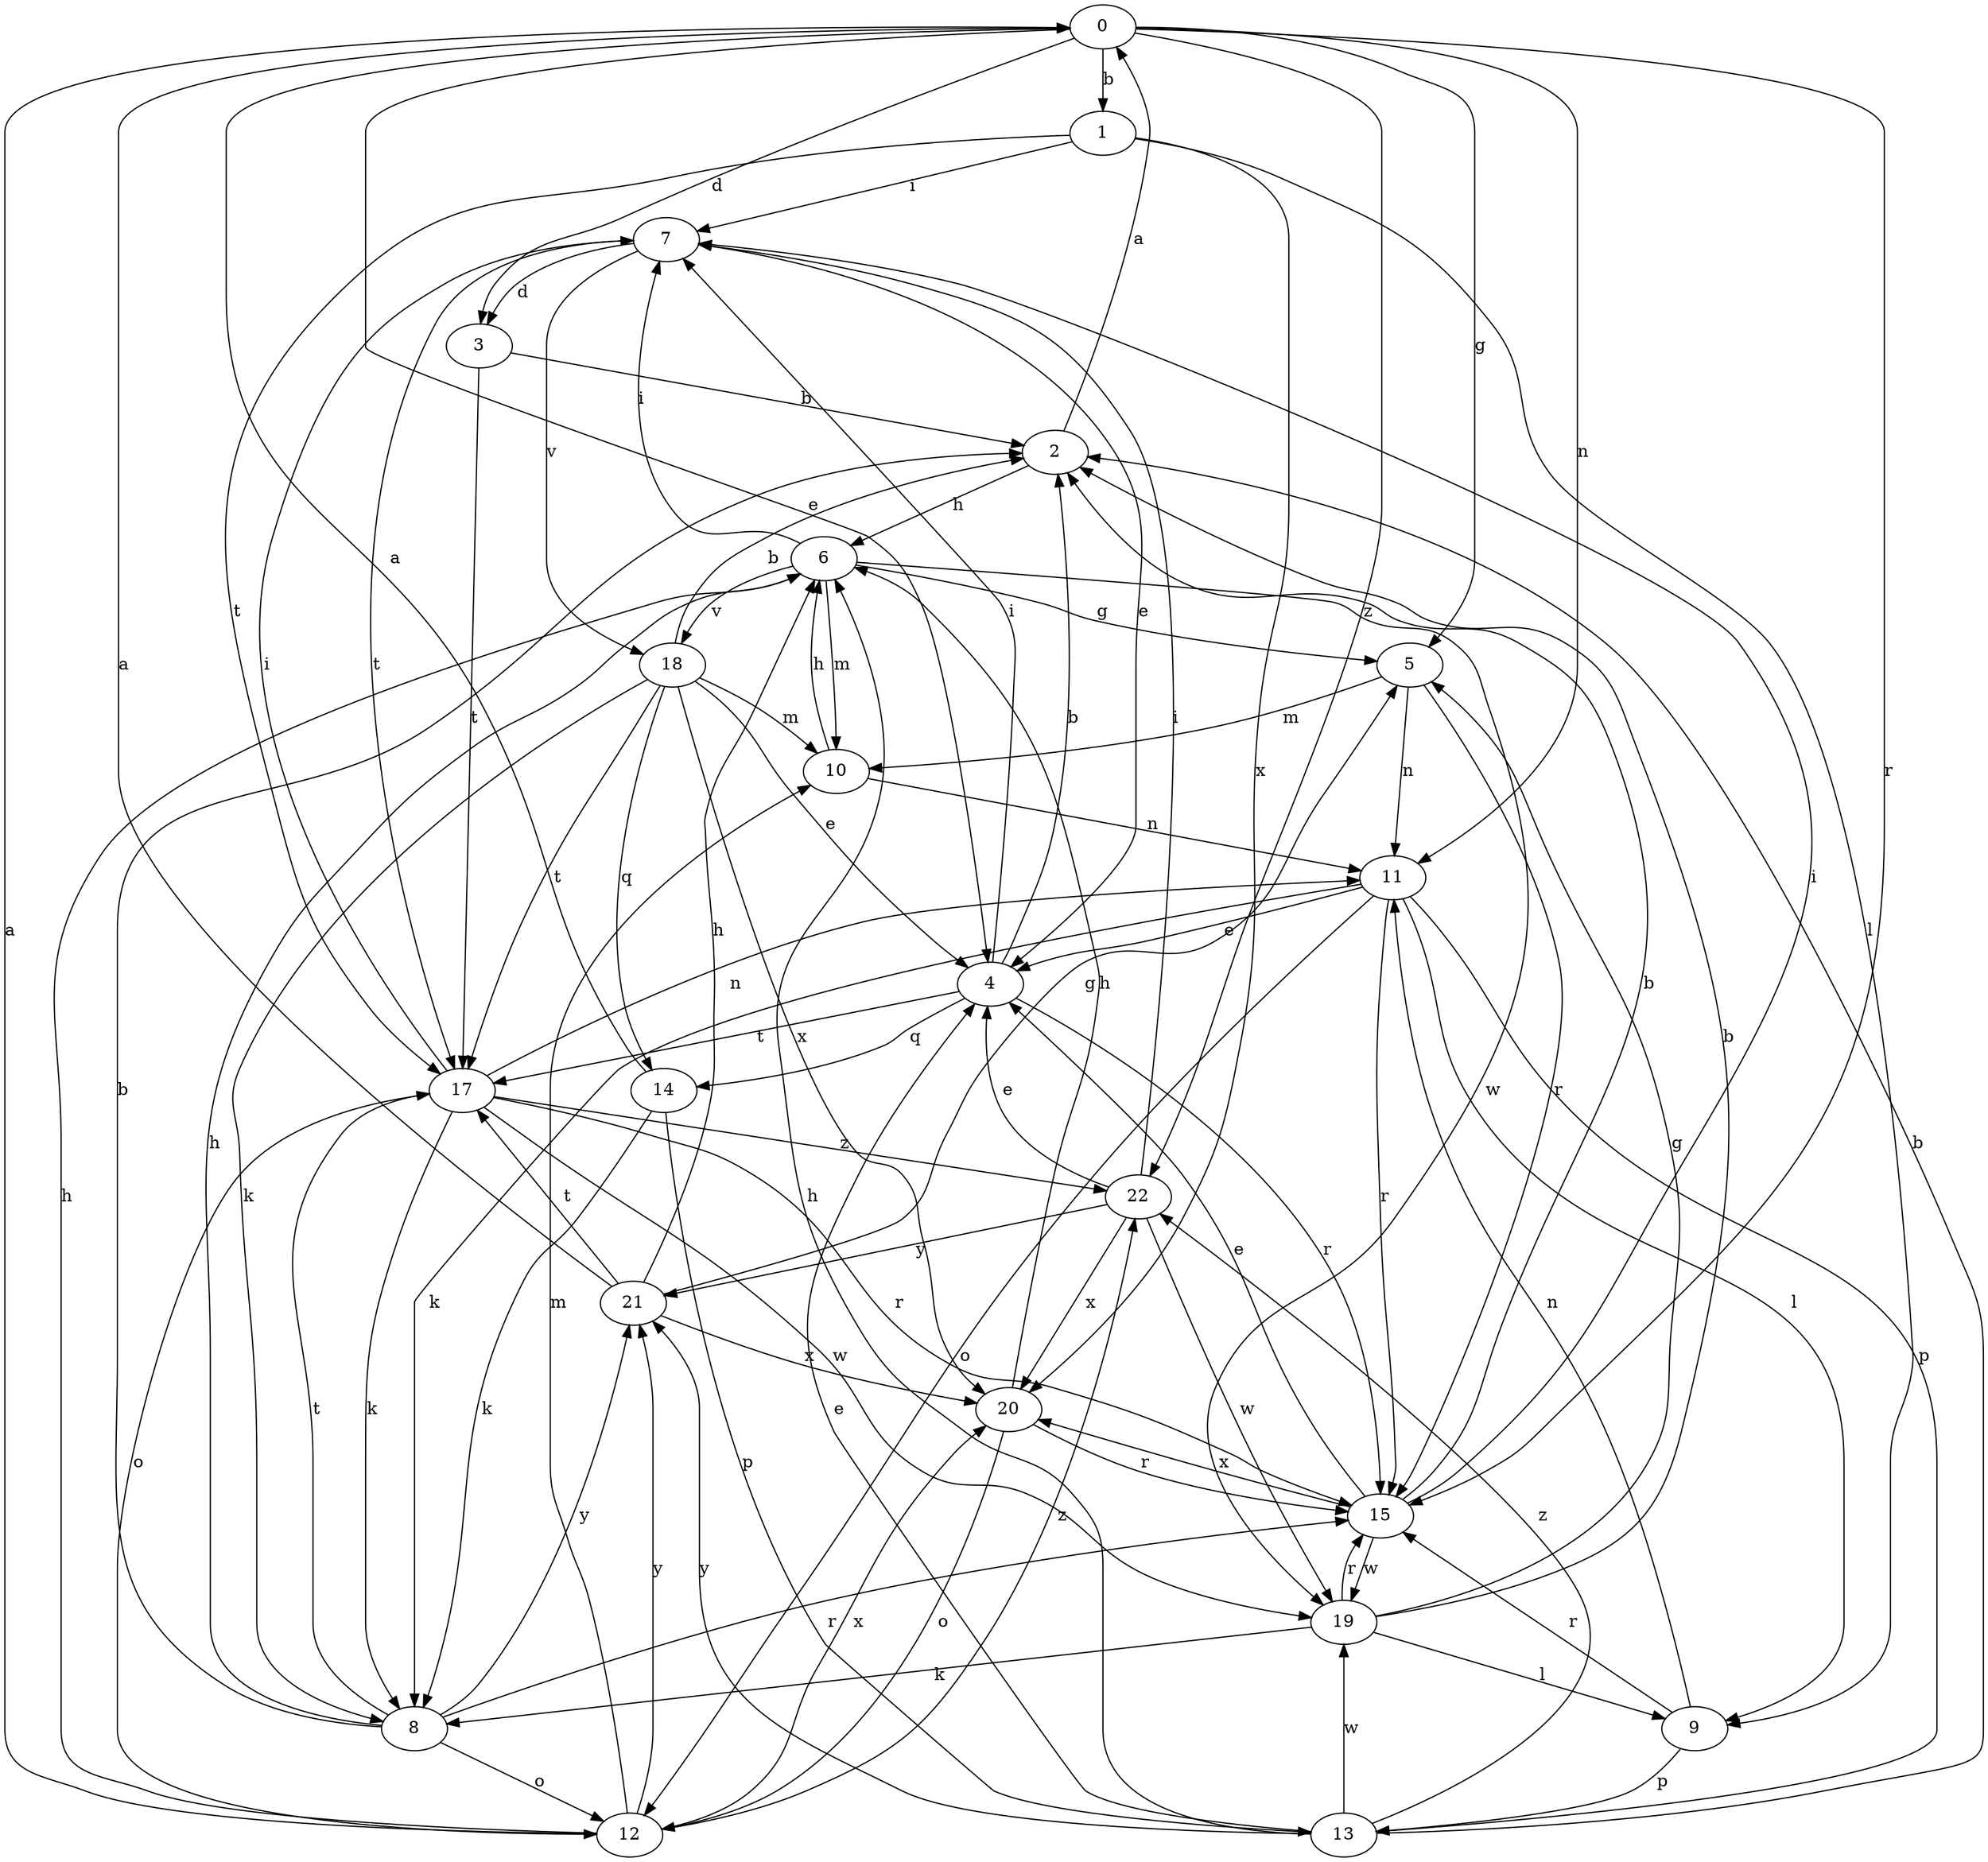 strict digraph  {
0;
1;
2;
3;
4;
5;
6;
7;
8;
9;
10;
11;
12;
13;
14;
15;
17;
18;
19;
20;
21;
22;
0 -> 1  [label=b];
0 -> 3  [label=d];
0 -> 4  [label=e];
0 -> 5  [label=g];
0 -> 11  [label=n];
0 -> 15  [label=r];
0 -> 22  [label=z];
1 -> 7  [label=i];
1 -> 9  [label=l];
1 -> 17  [label=t];
1 -> 20  [label=x];
2 -> 0  [label=a];
2 -> 6  [label=h];
3 -> 2  [label=b];
3 -> 17  [label=t];
4 -> 2  [label=b];
4 -> 7  [label=i];
4 -> 14  [label=q];
4 -> 15  [label=r];
4 -> 17  [label=t];
5 -> 10  [label=m];
5 -> 11  [label=n];
5 -> 15  [label=r];
6 -> 5  [label=g];
6 -> 7  [label=i];
6 -> 10  [label=m];
6 -> 18  [label=v];
6 -> 19  [label=w];
7 -> 3  [label=d];
7 -> 4  [label=e];
7 -> 17  [label=t];
7 -> 18  [label=v];
8 -> 2  [label=b];
8 -> 6  [label=h];
8 -> 12  [label=o];
8 -> 15  [label=r];
8 -> 17  [label=t];
8 -> 21  [label=y];
9 -> 11  [label=n];
9 -> 13  [label=p];
9 -> 15  [label=r];
10 -> 6  [label=h];
10 -> 11  [label=n];
11 -> 4  [label=e];
11 -> 8  [label=k];
11 -> 9  [label=l];
11 -> 12  [label=o];
11 -> 13  [label=p];
11 -> 15  [label=r];
12 -> 0  [label=a];
12 -> 6  [label=h];
12 -> 10  [label=m];
12 -> 20  [label=x];
12 -> 21  [label=y];
12 -> 22  [label=z];
13 -> 2  [label=b];
13 -> 4  [label=e];
13 -> 6  [label=h];
13 -> 19  [label=w];
13 -> 21  [label=y];
13 -> 22  [label=z];
14 -> 0  [label=a];
14 -> 8  [label=k];
14 -> 13  [label=p];
15 -> 2  [label=b];
15 -> 4  [label=e];
15 -> 7  [label=i];
15 -> 19  [label=w];
15 -> 20  [label=x];
17 -> 7  [label=i];
17 -> 8  [label=k];
17 -> 11  [label=n];
17 -> 12  [label=o];
17 -> 15  [label=r];
17 -> 19  [label=w];
17 -> 22  [label=z];
18 -> 2  [label=b];
18 -> 4  [label=e];
18 -> 8  [label=k];
18 -> 10  [label=m];
18 -> 14  [label=q];
18 -> 17  [label=t];
18 -> 20  [label=x];
19 -> 2  [label=b];
19 -> 5  [label=g];
19 -> 8  [label=k];
19 -> 9  [label=l];
19 -> 15  [label=r];
20 -> 6  [label=h];
20 -> 12  [label=o];
20 -> 15  [label=r];
21 -> 0  [label=a];
21 -> 5  [label=g];
21 -> 6  [label=h];
21 -> 17  [label=t];
21 -> 20  [label=x];
22 -> 4  [label=e];
22 -> 7  [label=i];
22 -> 19  [label=w];
22 -> 20  [label=x];
22 -> 21  [label=y];
}
